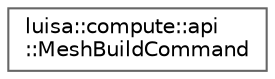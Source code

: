 digraph "类继承关系图"
{
 // LATEX_PDF_SIZE
  bgcolor="transparent";
  edge [fontname=Helvetica,fontsize=10,labelfontname=Helvetica,labelfontsize=10];
  node [fontname=Helvetica,fontsize=10,shape=box,height=0.2,width=0.4];
  rankdir="LR";
  Node0 [id="Node000000",label="luisa::compute::api\l::MeshBuildCommand",height=0.2,width=0.4,color="grey40", fillcolor="white", style="filled",URL="$structluisa_1_1compute_1_1api_1_1_mesh_build_command.html",tooltip=" "];
}
